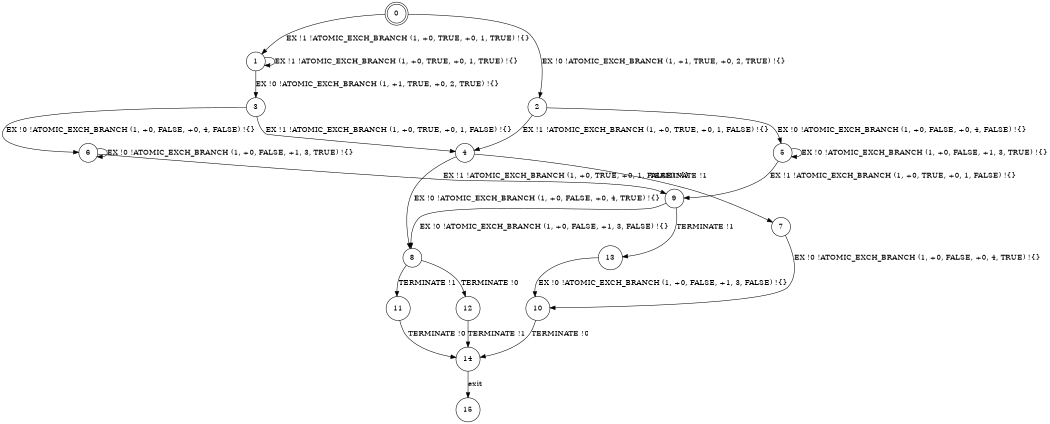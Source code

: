 digraph BCG {
size = "7, 10.5";
center = TRUE;
node [shape = circle];
0 [peripheries = 2];
0 -> 1 [label = "EX !1 !ATOMIC_EXCH_BRANCH (1, +0, TRUE, +0, 1, TRUE) !{}"];
0 -> 2 [label = "EX !0 !ATOMIC_EXCH_BRANCH (1, +1, TRUE, +0, 2, TRUE) !{}"];
1 -> 3 [label = "EX !0 !ATOMIC_EXCH_BRANCH (1, +1, TRUE, +0, 2, TRUE) !{}"];
1 -> 1 [label = "EX !1 !ATOMIC_EXCH_BRANCH (1, +0, TRUE, +0, 1, TRUE) !{}"];
2 -> 4 [label = "EX !1 !ATOMIC_EXCH_BRANCH (1, +0, TRUE, +0, 1, FALSE) !{}"];
2 -> 5 [label = "EX !0 !ATOMIC_EXCH_BRANCH (1, +0, FALSE, +0, 4, FALSE) !{}"];
3 -> 4 [label = "EX !1 !ATOMIC_EXCH_BRANCH (1, +0, TRUE, +0, 1, FALSE) !{}"];
3 -> 6 [label = "EX !0 !ATOMIC_EXCH_BRANCH (1, +0, FALSE, +0, 4, FALSE) !{}"];
4 -> 7 [label = "TERMINATE !1"];
4 -> 8 [label = "EX !0 !ATOMIC_EXCH_BRANCH (1, +0, FALSE, +0, 4, TRUE) !{}"];
5 -> 9 [label = "EX !1 !ATOMIC_EXCH_BRANCH (1, +0, TRUE, +0, 1, FALSE) !{}"];
5 -> 5 [label = "EX !0 !ATOMIC_EXCH_BRANCH (1, +0, FALSE, +1, 3, TRUE) !{}"];
6 -> 9 [label = "EX !1 !ATOMIC_EXCH_BRANCH (1, +0, TRUE, +0, 1, FALSE) !{}"];
6 -> 6 [label = "EX !0 !ATOMIC_EXCH_BRANCH (1, +0, FALSE, +1, 3, TRUE) !{}"];
7 -> 10 [label = "EX !0 !ATOMIC_EXCH_BRANCH (1, +0, FALSE, +0, 4, TRUE) !{}"];
8 -> 11 [label = "TERMINATE !1"];
8 -> 12 [label = "TERMINATE !0"];
9 -> 13 [label = "TERMINATE !1"];
9 -> 8 [label = "EX !0 !ATOMIC_EXCH_BRANCH (1, +0, FALSE, +1, 3, FALSE) !{}"];
10 -> 14 [label = "TERMINATE !0"];
11 -> 14 [label = "TERMINATE !0"];
12 -> 14 [label = "TERMINATE !1"];
13 -> 10 [label = "EX !0 !ATOMIC_EXCH_BRANCH (1, +0, FALSE, +1, 3, FALSE) !{}"];
14 -> 15 [label = "exit"];
}
